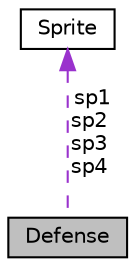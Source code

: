 digraph "Defense"
{
 // LATEX_PDF_SIZE
  edge [fontname="Helvetica",fontsize="10",labelfontname="Helvetica",labelfontsize="10"];
  node [fontname="Helvetica",fontsize="10",shape=record];
  Node1 [label="Defense",height=0.2,width=0.4,color="black", fillcolor="grey75", style="filled", fontcolor="black",tooltip=" "];
  Node2 -> Node1 [dir="back",color="darkorchid3",fontsize="10",style="dashed",label=" sp1\nsp2\nsp3\nsp4" ,fontname="Helvetica"];
  Node2 [label="Sprite",height=0.2,width=0.4,color="black", fillcolor="white", style="filled",URL="$struct_sprite.html",tooltip=" "];
}
